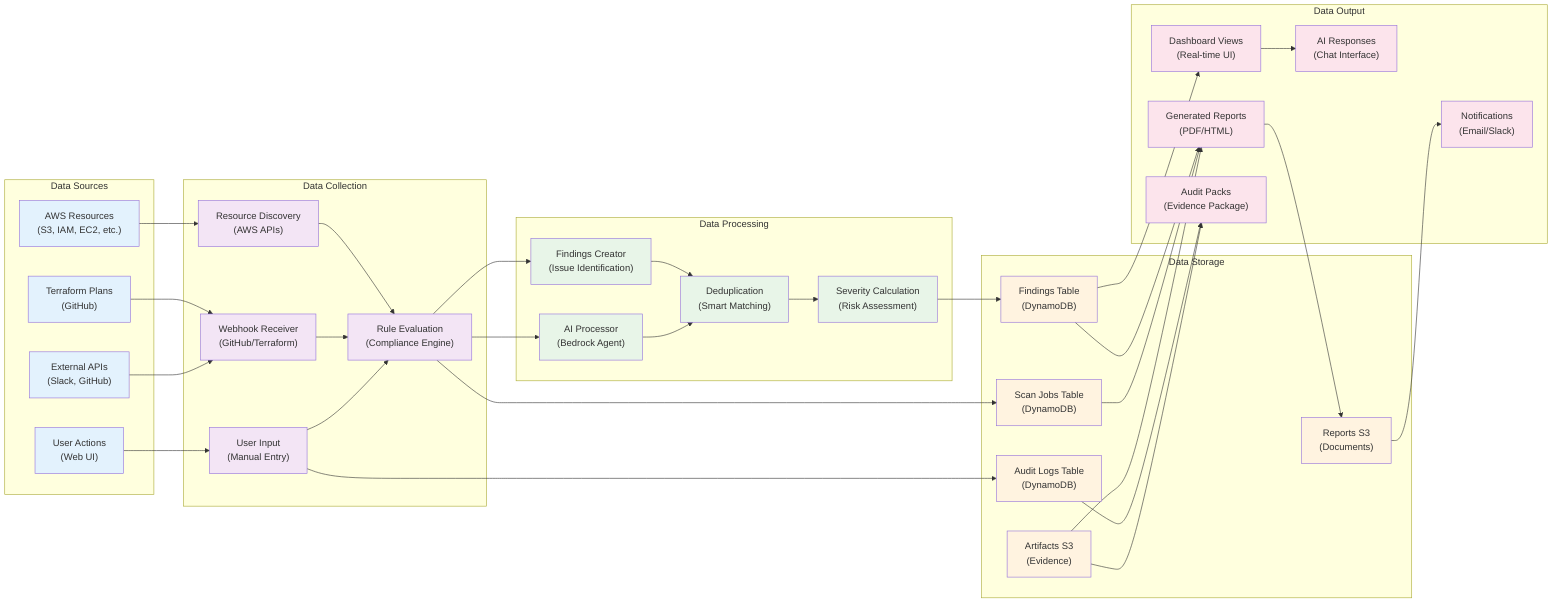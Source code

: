 graph LR
    %% Data Sources
    subgraph "Data Sources"
        AWS_RESOURCES["AWS Resources<br/>(S3, IAM, EC2, etc.)"]
        TERRAFORM["Terraform Plans<br/>(GitHub)"]
        USER_ACTIONS["User Actions<br/>(Web UI)"]
        EXTERNAL_API["External APIs<br/>(Slack, GitHub)"]
    end

    %% Data Collection
    subgraph "Data Collection"
        RESOURCE_DISCOVERY["Resource Discovery<br/>(AWS APIs)"]
        RULE_EVALUATION["Rule Evaluation<br/>(Compliance Engine)"]
        WEBHOOK_RECEIVER["Webhook Receiver<br/>(GitHub/Terraform)"]
        USER_INPUT["User Input<br/>(Manual Entry)"]
    end

    %% Data Processing
    subgraph "Data Processing"
        FINDINGS_CREATOR["Findings Creator<br/>(Issue Identification)"]
        AI_PROCESSOR["AI Processor<br/>(Bedrock Agent)"]
        DEDUPLICATION["Deduplication<br/>(Smart Matching)"]
        SEVERITY_CALC["Severity Calculation<br/>(Risk Assessment)"]
    end

    %% Data Storage
    subgraph "Data Storage"
        FINDINGS_TBL["Findings Table<br/>(DynamoDB)"]
        SCAN_TBL["Scan Jobs Table<br/>(DynamoDB)"]
        AUDIT_TBL["Audit Logs Table<br/>(DynamoDB)"]
        REPORTS_S3["Reports S3<br/>(Documents)"]
        ARTIFACTS_S3["Artifacts S3<br/>(Evidence)"]
    end

    %% Data Output
    subgraph "Data Output"
        DASHBOARD["Dashboard Views<br/>(Real-time UI)"]
        REPORTS["Generated Reports<br/>(PDF/HTML)"]
        NOTIFICATIONS["Notifications<br/>(Email/Slack)"]
        AI_RESPONSES["AI Responses<br/>(Chat Interface)"]
        AUDIT_PACKS["Audit Packs<br/>(Evidence Package)"]
    end

    %% Data Flow Connections
    AWS_RESOURCES --> RESOURCE_DISCOVERY
    TERRAFORM --> WEBHOOK_RECEIVER
    USER_ACTIONS --> USER_INPUT
    EXTERNAL_API --> WEBHOOK_RECEIVER

    RESOURCE_DISCOVERY --> RULE_EVALUATION
    WEBHOOK_RECEIVER --> RULE_EVALUATION
    USER_INPUT --> RULE_EVALUATION

    RULE_EVALUATION --> FINDINGS_CREATOR
    RULE_EVALUATION --> AI_PROCESSOR
    
    FINDINGS_CREATOR --> DEDUPLICATION
    DEDUPLICATION --> SEVERITY_CALC
    SEVERITY_CALC --> FINDINGS_TBL
    
    AI_PROCESSOR --> DEDUPLICATION
    
    RULE_EVALUATION --> SCAN_TBL
    USER_INPUT --> AUDIT_TBL

    FINDINGS_TBL --> DASHBOARD
    FINDINGS_TBL --> REPORTS
    SCAN_TBL --> REPORTS
    AUDIT_TBL --> AUDIT_PACKS
    
    DASHBOARD --> AI_RESPONSES
    ARTIFACTS_S3 --> REPORTS
    ARTIFACTS_S3 --> AUDIT_PACKS
    
    REPORTS --> REPORTS_S3
    REPORTS_S3 --> NOTIFICATIONS
    
    %% Styling
    classDef sources fill:#e3f2fd
    classDef collection fill:#f3e5f5
    classDef processing fill:#e8f5e8
    classDef storage fill:#fff3e0
    classDef output fill:#fce4ec

    class AWS_RESOURCES,TERRAFORM,USER_ACTIONS,EXTERNAL_API sources
    class RESOURCE_DISCOVERY,RULE_EVALUATION,WEBHOOK_RECEIVER,USER_INPUT collection
    class FINDINGS_CREATOR,AI_PROCESSOR,DEDUPLICATION,SEVERITY_CALC processing
    class FINDINGS_TBL,SCAN_TBL,AUDIT_TBL,REPORTS_S3,ARTIFACTS_S3 storage
    class DASHBOARD,REPORTS,NOTIFICATIONS,AI_RESPONSES,AUDIT_PACKS output